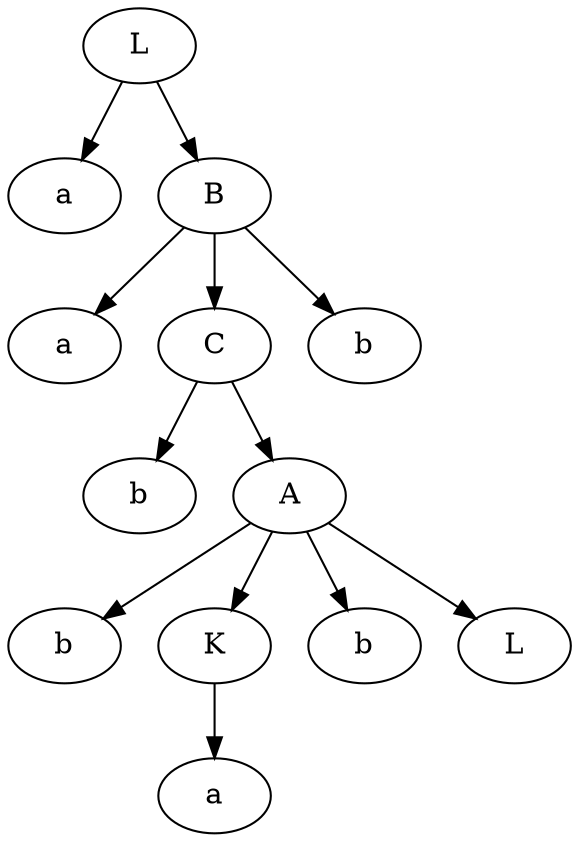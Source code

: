 digraph G {
	0[label="L"]
	1[label="a"]
	12[label="B"]
	2[label="a"]
	10[label="C"]
	3[label="b"]
	9[label="A"]
	4[label="b"]
	6[label="K"]
	5[label="a"]
	6->5
	7[label="b"]
	8[label="L"]
	9->4
	9->6
	9->7
	9->8
	10->3
	10->9
	11[label="b"]
	12->2
	12->10
	12->11
	0->1
	0->12

}
